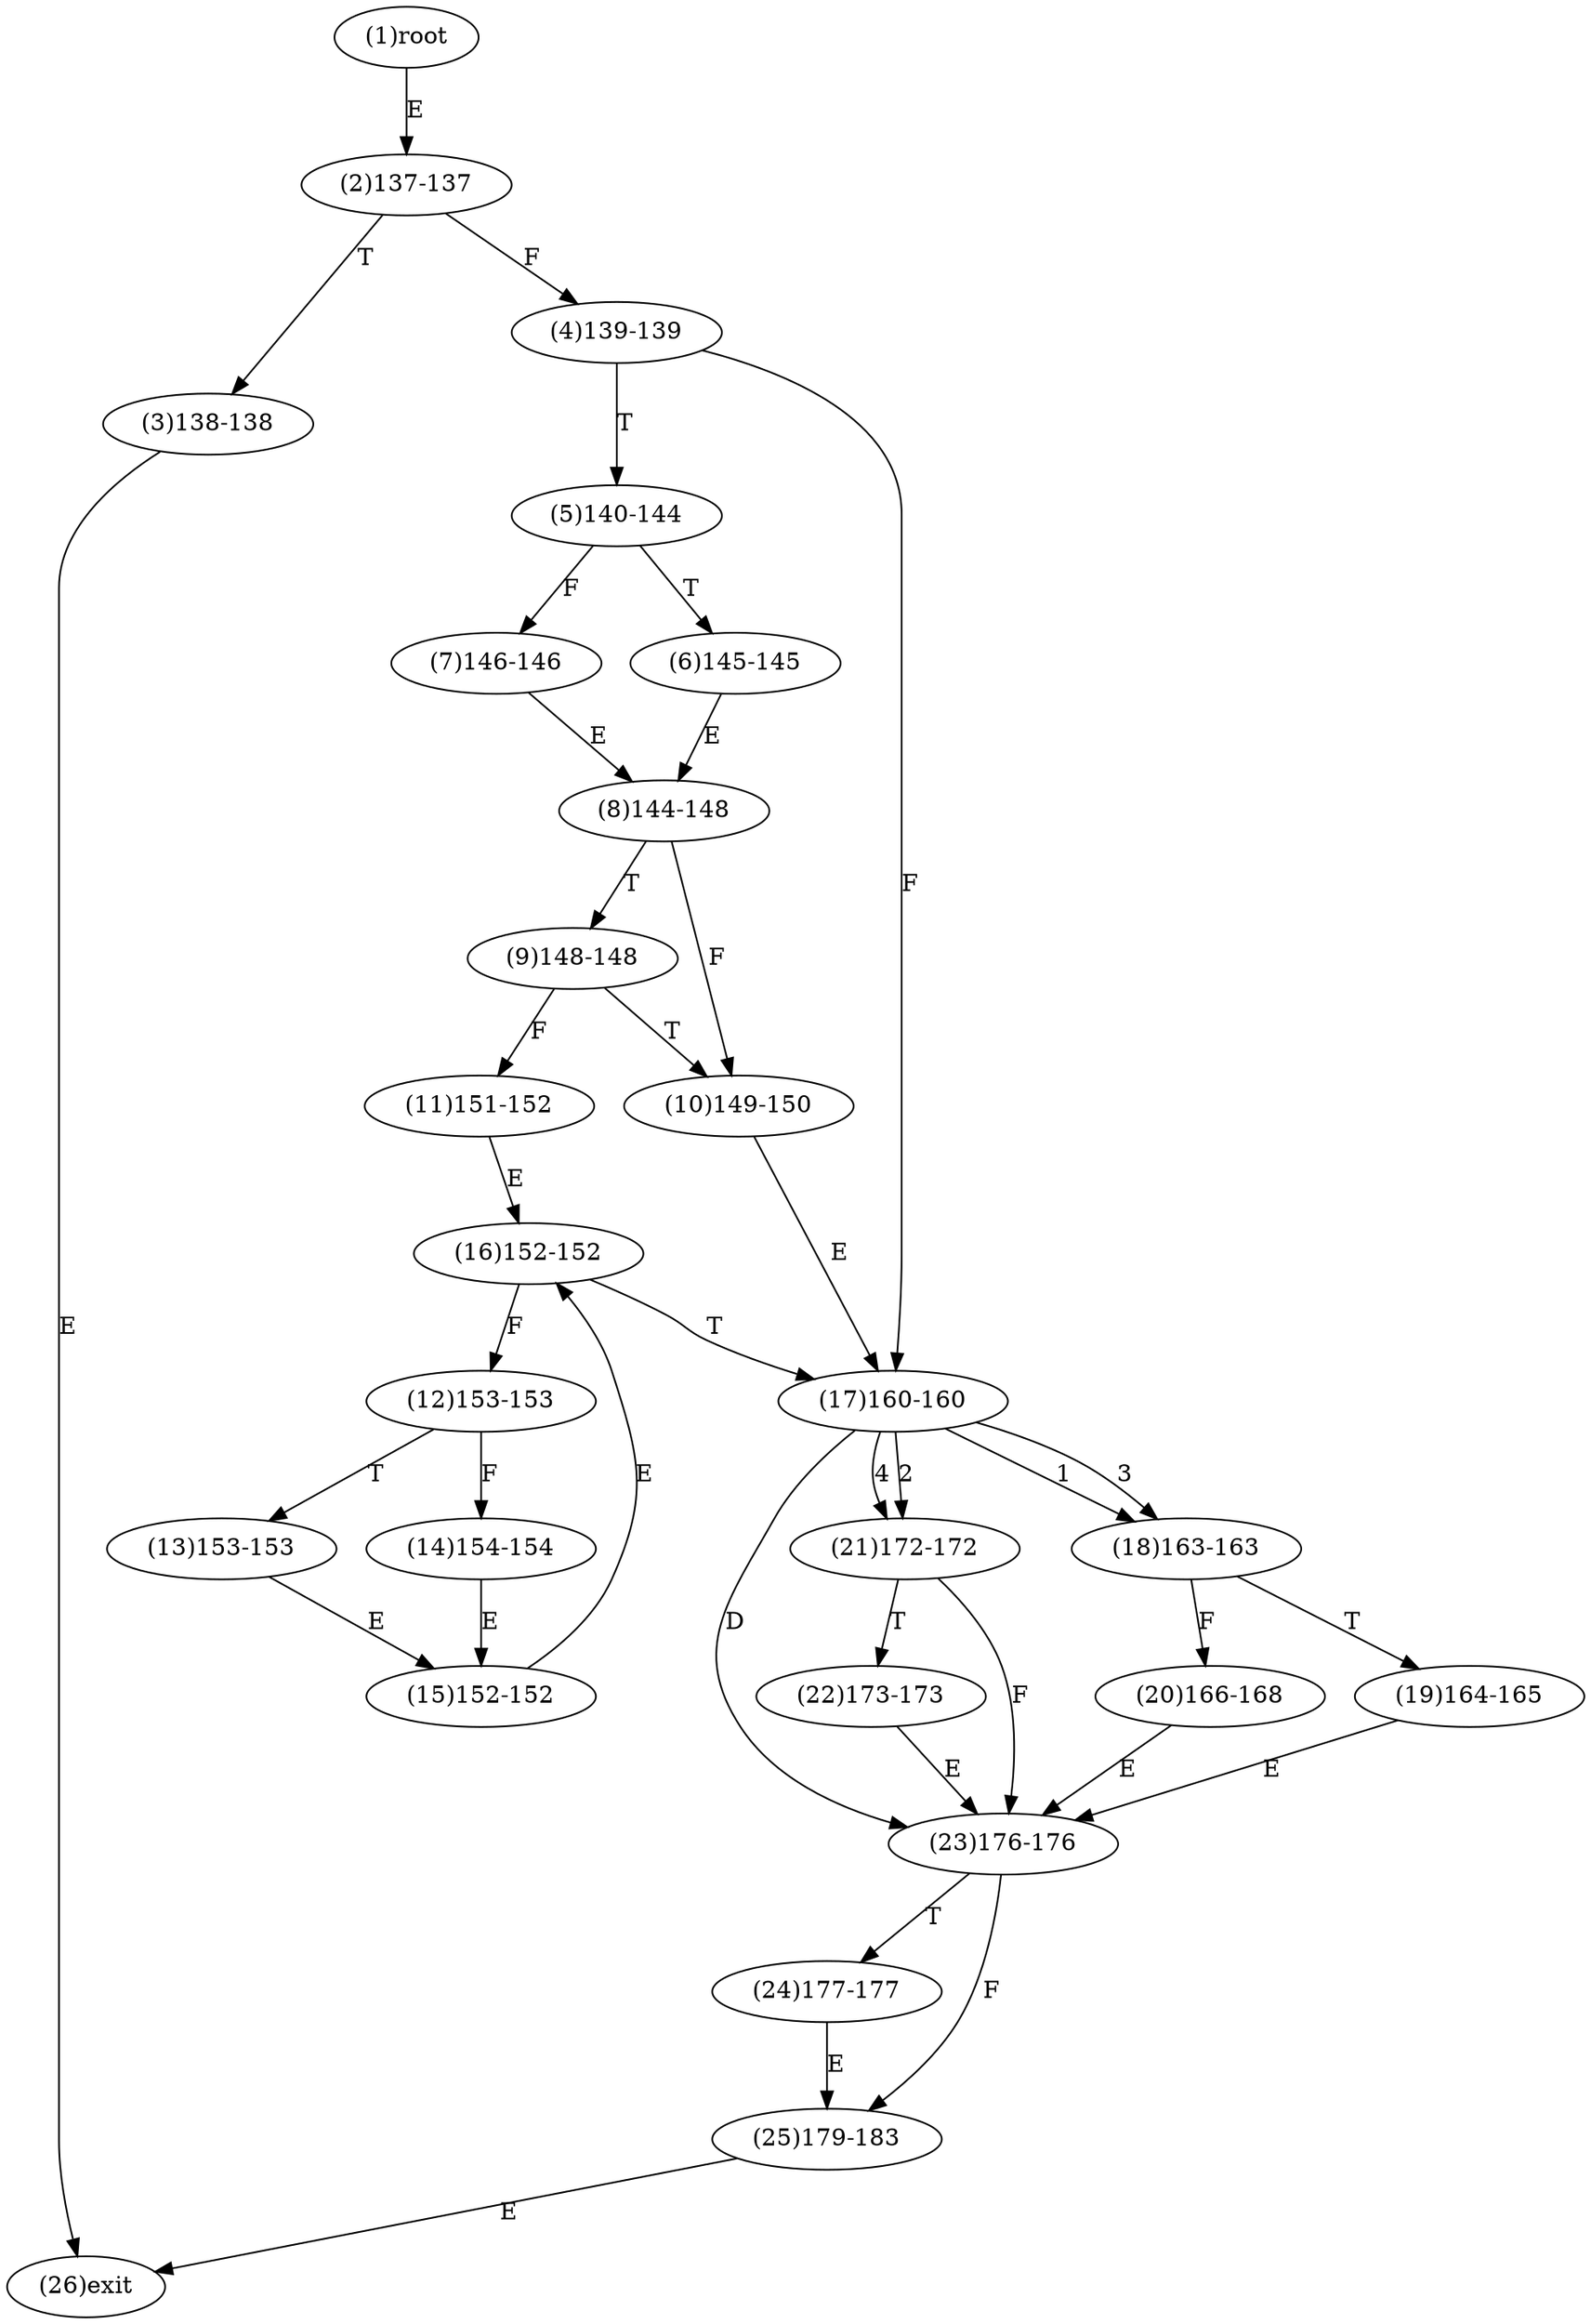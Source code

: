 digraph "" { 
1[ label="(1)root"];
2[ label="(2)137-137"];
3[ label="(3)138-138"];
4[ label="(4)139-139"];
5[ label="(5)140-144"];
6[ label="(6)145-145"];
7[ label="(7)146-146"];
8[ label="(8)144-148"];
9[ label="(9)148-148"];
10[ label="(10)149-150"];
11[ label="(11)151-152"];
12[ label="(12)153-153"];
13[ label="(13)153-153"];
14[ label="(14)154-154"];
15[ label="(15)152-152"];
17[ label="(17)160-160"];
16[ label="(16)152-152"];
19[ label="(19)164-165"];
18[ label="(18)163-163"];
21[ label="(21)172-172"];
20[ label="(20)166-168"];
23[ label="(23)176-176"];
22[ label="(22)173-173"];
25[ label="(25)179-183"];
24[ label="(24)177-177"];
26[ label="(26)exit"];
1->2[ label="E"];
2->4[ label="F"];
2->3[ label="T"];
3->26[ label="E"];
4->17[ label="F"];
4->5[ label="T"];
5->7[ label="F"];
5->6[ label="T"];
6->8[ label="E"];
7->8[ label="E"];
8->10[ label="F"];
8->9[ label="T"];
9->11[ label="F"];
9->10[ label="T"];
10->17[ label="E"];
11->16[ label="E"];
12->14[ label="F"];
12->13[ label="T"];
13->15[ label="E"];
14->15[ label="E"];
15->16[ label="E"];
16->12[ label="F"];
16->17[ label="T"];
17->18[ label="1"];
17->21[ label="2"];
17->18[ label="3"];
17->21[ label="4"];
17->23[ label="D"];
18->20[ label="F"];
18->19[ label="T"];
19->23[ label="E"];
20->23[ label="E"];
21->23[ label="F"];
21->22[ label="T"];
22->23[ label="E"];
23->25[ label="F"];
23->24[ label="T"];
24->25[ label="E"];
25->26[ label="E"];
}